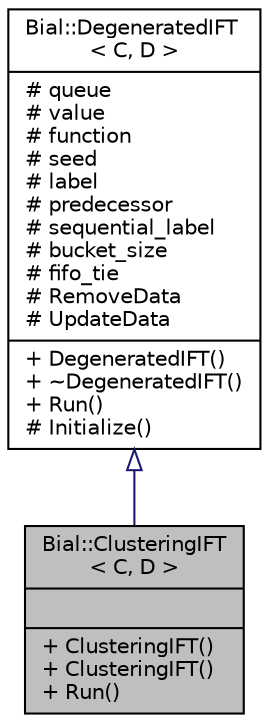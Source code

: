 digraph "Bial::ClusteringIFT&lt; C, D &gt;"
{
  edge [fontname="Helvetica",fontsize="10",labelfontname="Helvetica",labelfontsize="10"];
  node [fontname="Helvetica",fontsize="10",shape=record];
  Node1 [label="{Bial::ClusteringIFT\l\< C, D \>\n||+ ClusteringIFT()\l+ ClusteringIFT()\l+ Run()\l}",height=0.2,width=0.4,color="black", fillcolor="grey75", style="filled", fontcolor="black"];
  Node2 -> Node1 [dir="back",color="midnightblue",fontsize="10",style="solid",arrowtail="onormal",fontname="Helvetica"];
  Node2 [label="{Bial::DegeneratedIFT\l\< C, D \>\n|# queue\l# value\l# function\l# seed\l# label\l# predecessor\l# sequential_label\l# bucket_size\l# fifo_tie\l# RemoveData\l# UpdateData\l|+ DegeneratedIFT()\l+ ~DegeneratedIFT()\l+ Run()\l# Initialize()\l}",height=0.2,width=0.4,color="black", fillcolor="white", style="filled",URL="$class_bial_1_1_degenerated_i_f_t.html"];
}
